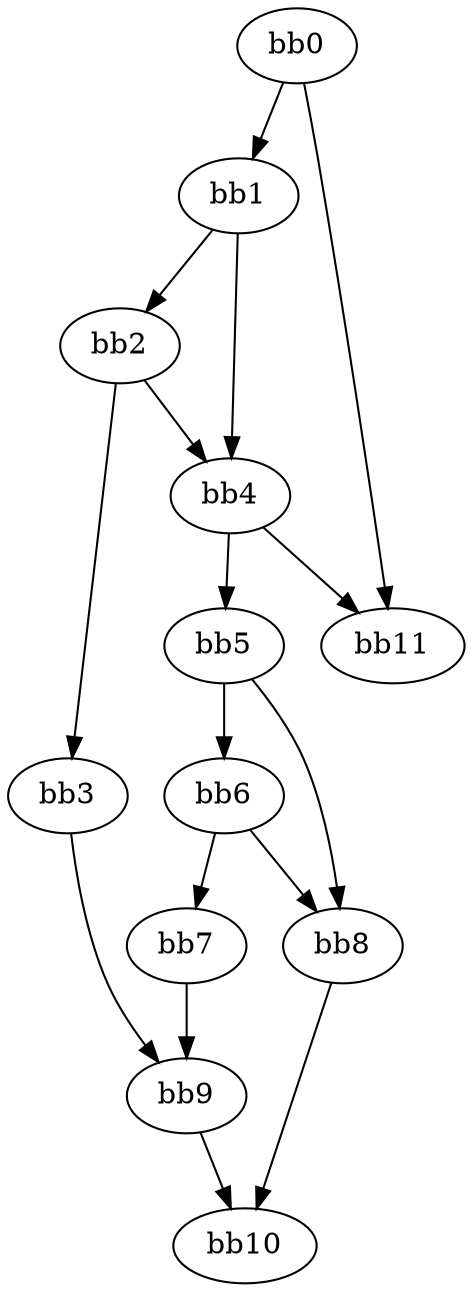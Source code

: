 digraph {
    0 [ label = "bb0\l" ]
    1 [ label = "bb1\l" ]
    2 [ label = "bb2\l" ]
    3 [ label = "bb3\l" ]
    4 [ label = "bb4\l" ]
    5 [ label = "bb5\l" ]
    6 [ label = "bb6\l" ]
    7 [ label = "bb7\l" ]
    8 [ label = "bb8\l" ]
    9 [ label = "bb9\l" ]
    10 [ label = "bb10\l" ]
    11 [ label = "bb11\l" ]
    0 -> 1 [ ]
    0 -> 11 [ ]
    1 -> 2 [ ]
    1 -> 4 [ ]
    2 -> 3 [ ]
    2 -> 4 [ ]
    3 -> 9 [ ]
    4 -> 5 [ ]
    4 -> 11 [ ]
    5 -> 6 [ ]
    5 -> 8 [ ]
    6 -> 7 [ ]
    6 -> 8 [ ]
    7 -> 9 [ ]
    8 -> 10 [ ]
    9 -> 10 [ ]
}

